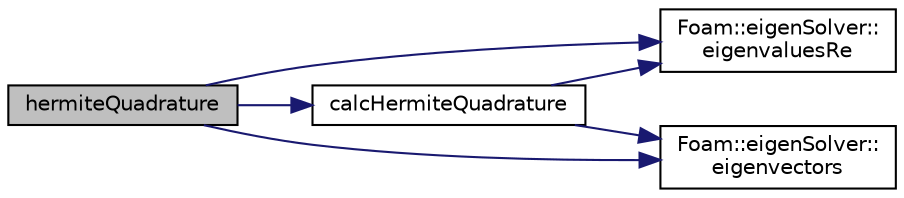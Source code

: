 digraph "hermiteQuadrature"
{
  bgcolor="transparent";
  edge [fontname="Helvetica",fontsize="10",labelfontname="Helvetica",labelfontsize="10"];
  node [fontname="Helvetica",fontsize="10",shape=record];
  rankdir="LR";
  Node1 [label="hermiteQuadrature",height=0.2,width=0.4,color="black", fillcolor="grey75", style="filled", fontcolor="black"];
  Node1 -> Node2 [color="midnightblue",fontsize="10",style="solid",fontname="Helvetica"];
  Node2 [label="calcHermiteQuadrature",height=0.2,width=0.4,color="black",URL="$a00087.html#a34322b582d3e8a8ffe6326d70f188fe7"];
  Node2 -> Node3 [color="midnightblue",fontsize="10",style="solid",fontname="Helvetica"];
  Node3 [label="Foam::eigenSolver::\leigenvaluesRe",height=0.2,width=0.4,color="black",URL="$a00058.html#a8927d2839df055d2e92763015985af22",tooltip="Return real part of the eigenvalues. "];
  Node2 -> Node4 [color="midnightblue",fontsize="10",style="solid",fontname="Helvetica"];
  Node4 [label="Foam::eigenSolver::\leigenvectors",height=0.2,width=0.4,color="black",URL="$a00058.html#a9585ad0ceb154d3f6bacd468376aa1df",tooltip="Return eigenvectors. "];
  Node1 -> Node3 [color="midnightblue",fontsize="10",style="solid",fontname="Helvetica"];
  Node1 -> Node4 [color="midnightblue",fontsize="10",style="solid",fontname="Helvetica"];
}
